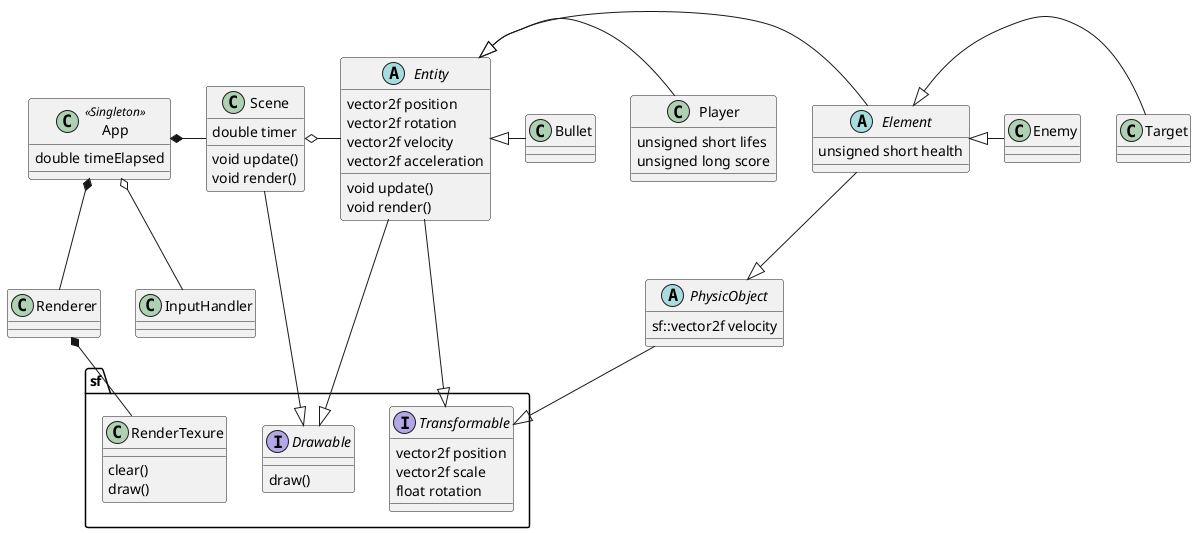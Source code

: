 @startuml

namespace sf {
    interface Transformable{
      vector2f position
      vector2f scale
      float rotation
    }
    interface Drawable{
        draw()
    }
    class RenderTexure{
        clear()
        draw()
    }   
}

class App << Singleton >>{
      double timeElapsed      
}

class Scene{
      double timer
      void update()
      void render()
}

abstract class Entity{
      vector2f position
      vector2f rotation
      vector2f velocity
      vector2f acceleration
      void update()
      void render()
}

abstract class Element{
      unsigned short health
}

class Player{
      unsigned short lifes
      unsigned long score
}

abstract class PhysicObject{
         sf::vector2f velocity
}

App o-- InputHandler
App *-- Renderer
Renderer *-- sf.RenderTexure
App *-right- Scene
Scene o-right- Entity
Element -left-|> Entity
Element --|> PhysicObject
PhysicObject --|> sf.Transformable
Target -left-|> Element
Enemy -left-|> Element
Player -left-|> Entity
Bullet -left-|> Entity
Scene --|> sf.Drawable
Entity --|> sf.Transformable
Entity --|> sf.Drawable

@enduml